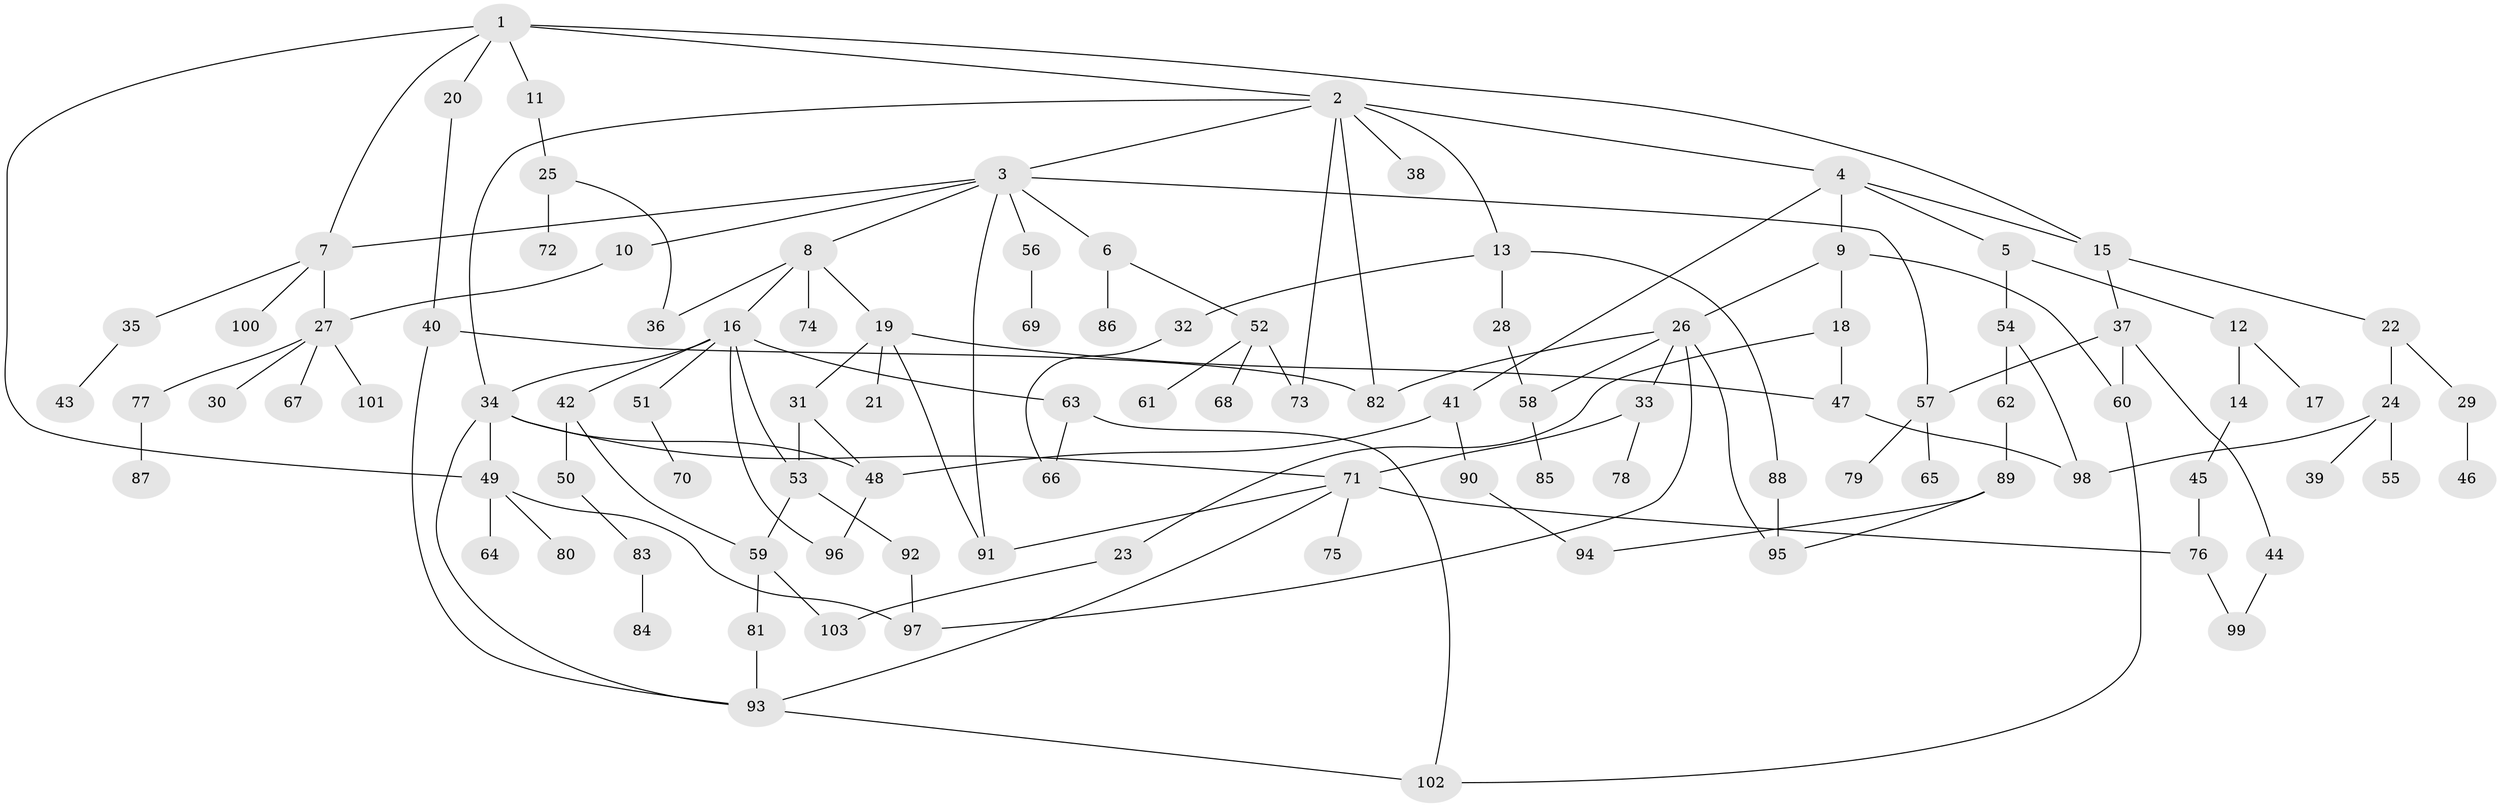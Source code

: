 // coarse degree distribution, {6: 0.06944444444444445, 12: 0.013888888888888888, 9: 0.013888888888888888, 5: 0.08333333333333333, 4: 0.09722222222222222, 2: 0.2361111111111111, 7: 0.027777777777777776, 1: 0.2916666666666667, 3: 0.16666666666666666}
// Generated by graph-tools (version 1.1) at 2025/23/03/03/25 07:23:34]
// undirected, 103 vertices, 139 edges
graph export_dot {
graph [start="1"]
  node [color=gray90,style=filled];
  1;
  2;
  3;
  4;
  5;
  6;
  7;
  8;
  9;
  10;
  11;
  12;
  13;
  14;
  15;
  16;
  17;
  18;
  19;
  20;
  21;
  22;
  23;
  24;
  25;
  26;
  27;
  28;
  29;
  30;
  31;
  32;
  33;
  34;
  35;
  36;
  37;
  38;
  39;
  40;
  41;
  42;
  43;
  44;
  45;
  46;
  47;
  48;
  49;
  50;
  51;
  52;
  53;
  54;
  55;
  56;
  57;
  58;
  59;
  60;
  61;
  62;
  63;
  64;
  65;
  66;
  67;
  68;
  69;
  70;
  71;
  72;
  73;
  74;
  75;
  76;
  77;
  78;
  79;
  80;
  81;
  82;
  83;
  84;
  85;
  86;
  87;
  88;
  89;
  90;
  91;
  92;
  93;
  94;
  95;
  96;
  97;
  98;
  99;
  100;
  101;
  102;
  103;
  1 -- 2;
  1 -- 11;
  1 -- 15;
  1 -- 20;
  1 -- 7;
  1 -- 49;
  2 -- 3;
  2 -- 4;
  2 -- 13;
  2 -- 38;
  2 -- 73;
  2 -- 82;
  2 -- 34;
  3 -- 6;
  3 -- 7;
  3 -- 8;
  3 -- 10;
  3 -- 56;
  3 -- 57;
  3 -- 91;
  4 -- 5;
  4 -- 9;
  4 -- 41;
  4 -- 15;
  5 -- 12;
  5 -- 54;
  6 -- 52;
  6 -- 86;
  7 -- 35;
  7 -- 100;
  7 -- 27;
  8 -- 16;
  8 -- 19;
  8 -- 74;
  8 -- 36;
  9 -- 18;
  9 -- 26;
  9 -- 60;
  10 -- 27;
  11 -- 25;
  12 -- 14;
  12 -- 17;
  13 -- 28;
  13 -- 32;
  13 -- 88;
  14 -- 45;
  15 -- 22;
  15 -- 37;
  16 -- 34;
  16 -- 42;
  16 -- 51;
  16 -- 53;
  16 -- 63;
  16 -- 96;
  18 -- 23;
  18 -- 47;
  19 -- 21;
  19 -- 31;
  19 -- 91;
  19 -- 47;
  20 -- 40;
  22 -- 24;
  22 -- 29;
  23 -- 103;
  24 -- 39;
  24 -- 55;
  24 -- 98;
  25 -- 36;
  25 -- 72;
  26 -- 33;
  26 -- 58;
  26 -- 82;
  26 -- 95;
  26 -- 97;
  27 -- 30;
  27 -- 67;
  27 -- 77;
  27 -- 101;
  28 -- 58;
  29 -- 46;
  31 -- 53;
  31 -- 48;
  32 -- 66;
  33 -- 78;
  33 -- 71;
  34 -- 49;
  34 -- 71;
  34 -- 48;
  34 -- 93;
  35 -- 43;
  37 -- 44;
  37 -- 57;
  37 -- 60;
  40 -- 93;
  40 -- 82;
  41 -- 48;
  41 -- 90;
  42 -- 50;
  42 -- 59;
  44 -- 99;
  45 -- 76;
  47 -- 98;
  48 -- 96;
  49 -- 64;
  49 -- 80;
  49 -- 97;
  50 -- 83;
  51 -- 70;
  52 -- 61;
  52 -- 68;
  52 -- 73;
  53 -- 92;
  53 -- 59;
  54 -- 62;
  54 -- 98;
  56 -- 69;
  57 -- 65;
  57 -- 79;
  58 -- 85;
  59 -- 81;
  59 -- 103;
  60 -- 102;
  62 -- 89;
  63 -- 66;
  63 -- 102;
  71 -- 75;
  71 -- 91;
  71 -- 93;
  71 -- 76;
  76 -- 99;
  77 -- 87;
  81 -- 93;
  83 -- 84;
  88 -- 95;
  89 -- 94;
  89 -- 95;
  90 -- 94;
  92 -- 97;
  93 -- 102;
}
